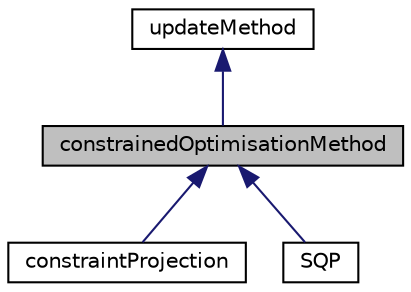 digraph "constrainedOptimisationMethod"
{
  bgcolor="transparent";
  edge [fontname="Helvetica",fontsize="10",labelfontname="Helvetica",labelfontsize="10"];
  node [fontname="Helvetica",fontsize="10",shape=record];
  Node1 [label="constrainedOptimisationMethod",height=0.2,width=0.4,color="black", fillcolor="grey75", style="filled" fontcolor="black"];
  Node2 -> Node1 [dir="back",color="midnightblue",fontsize="10",style="solid",fontname="Helvetica"];
  Node2 [label="updateMethod",height=0.2,width=0.4,color="black",URL="$classFoam_1_1updateMethod.html",tooltip="Abstract base class for optimisation methods. "];
  Node1 -> Node3 [dir="back",color="midnightblue",fontsize="10",style="solid",fontname="Helvetica"];
  Node3 [label="constraintProjection",height=0.2,width=0.4,color="black",URL="$classFoam_1_1constraintProjection.html",tooltip="Update design variables using Rosen&#39;s projection method. "];
  Node1 -> Node4 [dir="back",color="midnightblue",fontsize="10",style="solid",fontname="Helvetica"];
  Node4 [label="SQP",height=0.2,width=0.4,color="black",URL="$classFoam_1_1SQP.html",tooltip="The quasi-Newton SQP formula for constrained optimisation. "];
}

